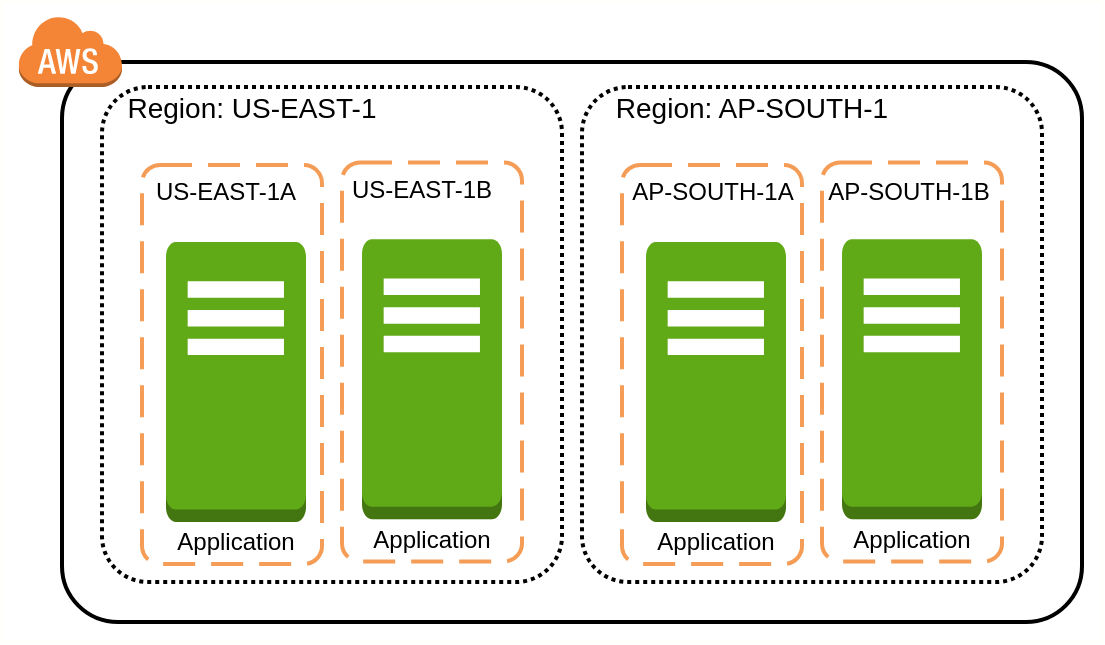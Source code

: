 <mxfile version="12.9.9" type="device"><diagram id="hDxXO6iOMIL-5xqhMEGv" name="Page-1"><mxGraphModel dx="1055" dy="808" grid="1" gridSize="10" guides="1" tooltips="1" connect="1" arrows="1" fold="1" page="1" pageScale="1" pageWidth="1654" pageHeight="1169" math="0" shadow="0"><root><mxCell id="0"/><mxCell id="1" parent="0"/><mxCell id="9zoq24ZybqTwHp-O39qH-56" value="" style="rounded=0;whiteSpace=wrap;html=1;strokeColor=#FEFFF5;" parent="1" vertex="1"><mxGeometry x="30" y="220" width="550" height="320" as="geometry"/></mxCell><mxCell id="9zoq24ZybqTwHp-O39qH-3" value="" style="rounded=1;arcSize=10;dashed=0;fillColor=none;gradientColor=none;strokeWidth=2;" parent="1" vertex="1"><mxGeometry x="60" y="250" width="510" height="280" as="geometry"/></mxCell><mxCell id="9zoq24ZybqTwHp-O39qH-8" value="" style="rounded=1;arcSize=10;dashed=1;fillColor=none;gradientColor=none;dashPattern=1 1;strokeWidth=2;" parent="1" vertex="1"><mxGeometry x="80" y="262.53" width="230" height="247.47" as="geometry"/></mxCell><mxCell id="9zoq24ZybqTwHp-O39qH-4" value="" style="dashed=0;html=1;shape=mxgraph.aws3.cloud;fillColor=#F58536;gradientColor=none;dashed=0;strokeColor=#4797FF;" parent="1" vertex="1"><mxGeometry x="38" y="226.53" width="52" height="36" as="geometry"/></mxCell><mxCell id="9zoq24ZybqTwHp-O39qH-11" value="" style="rounded=1;arcSize=10;dashed=1;strokeColor=#F59D56;fillColor=none;gradientColor=none;dashPattern=8 4;strokeWidth=2;" parent="1" vertex="1"><mxGeometry x="100" y="301.51" width="90" height="199.5" as="geometry"/></mxCell><mxCell id="9zoq24ZybqTwHp-O39qH-12" value="" style="rounded=1;arcSize=10;dashed=1;strokeColor=#F59D56;fillColor=none;gradientColor=none;dashPattern=8 4;strokeWidth=2;" parent="1" vertex="1"><mxGeometry x="200" y="300.25" width="90" height="199.5" as="geometry"/></mxCell><mxCell id="9zoq24ZybqTwHp-O39qH-49" value="Region: US-EAST-1" style="text;html=1;strokeColor=none;fillColor=none;align=center;verticalAlign=middle;whiteSpace=wrap;rounded=0;fontSize=14;" parent="1" vertex="1"><mxGeometry x="90" y="262.53" width="130" height="20" as="geometry"/></mxCell><mxCell id="9zoq24ZybqTwHp-O39qH-51" value="US-EAST-1A" style="text;html=1;strokeColor=none;fillColor=none;align=center;verticalAlign=middle;whiteSpace=wrap;rounded=0;" parent="1" vertex="1"><mxGeometry x="102" y="305.25" width="80" height="20" as="geometry"/></mxCell><mxCell id="9zoq24ZybqTwHp-O39qH-52" value="US-EAST-1B" style="text;html=1;strokeColor=none;fillColor=none;align=center;verticalAlign=middle;whiteSpace=wrap;rounded=0;" parent="1" vertex="1"><mxGeometry x="200" y="303.99" width="80" height="20" as="geometry"/></mxCell><mxCell id="9zoq24ZybqTwHp-O39qH-53" value="AP-SOUTH-1A" style="text;html=1;strokeColor=none;fillColor=none;align=center;verticalAlign=middle;whiteSpace=wrap;rounded=0;" parent="1" vertex="1"><mxGeometry x="338.5" y="305.25" width="93" height="20" as="geometry"/></mxCell><mxCell id="9zoq24ZybqTwHp-O39qH-54" value="AP-SOUTH-1B" style="text;html=1;strokeColor=none;fillColor=none;align=center;verticalAlign=middle;whiteSpace=wrap;rounded=0;" parent="1" vertex="1"><mxGeometry x="437" y="305.25" width="93" height="20" as="geometry"/></mxCell><mxCell id="9zoq24ZybqTwHp-O39qH-44" value="" style="outlineConnect=0;dashed=0;verticalLabelPosition=bottom;verticalAlign=top;align=center;html=1;shape=mxgraph.aws3.traditional_server;fillColor=#60a917;strokeColor=#2D7600;fontColor=#ffffff;" parent="1" vertex="1"><mxGeometry x="112" y="340" width="70" height="140" as="geometry"/></mxCell><mxCell id="9zoq24ZybqTwHp-O39qH-46" value="Application" style="text;html=1;strokeColor=none;fillColor=none;align=center;verticalAlign=middle;whiteSpace=wrap;rounded=0;" parent="1" vertex="1"><mxGeometry x="122.896" y="479.87" width="48.214" height="20" as="geometry"/></mxCell><mxCell id="LhLugWCztNu3PPJ0NqUW-1" value="" style="outlineConnect=0;dashed=0;verticalLabelPosition=bottom;verticalAlign=top;align=center;html=1;shape=mxgraph.aws3.traditional_server;fillColor=#60a917;strokeColor=#2D7600;fontColor=#ffffff;" parent="1" vertex="1"><mxGeometry x="210" y="338.61" width="70" height="140" as="geometry"/></mxCell><mxCell id="LhLugWCztNu3PPJ0NqUW-2" value="Application" style="text;html=1;strokeColor=none;fillColor=none;align=center;verticalAlign=middle;whiteSpace=wrap;rounded=0;" parent="1" vertex="1"><mxGeometry x="220.896" y="478.61" width="48.214" height="20" as="geometry"/></mxCell><mxCell id="WY-WmeUe0s9qQ7Zts578-1" value="" style="rounded=1;arcSize=10;dashed=1;fillColor=none;gradientColor=none;dashPattern=1 1;strokeWidth=2;" vertex="1" parent="1"><mxGeometry x="320" y="262.53" width="230" height="247.47" as="geometry"/></mxCell><mxCell id="WY-WmeUe0s9qQ7Zts578-2" value="" style="rounded=1;arcSize=10;dashed=1;strokeColor=#F59D56;fillColor=none;gradientColor=none;dashPattern=8 4;strokeWidth=2;" vertex="1" parent="1"><mxGeometry x="340" y="301.51" width="90" height="199.5" as="geometry"/></mxCell><mxCell id="WY-WmeUe0s9qQ7Zts578-3" value="" style="rounded=1;arcSize=10;dashed=1;strokeColor=#F59D56;fillColor=none;gradientColor=none;dashPattern=8 4;strokeWidth=2;" vertex="1" parent="1"><mxGeometry x="440" y="300.25" width="90" height="199.5" as="geometry"/></mxCell><mxCell id="WY-WmeUe0s9qQ7Zts578-4" value="Region: AP-SOUTH-1" style="text;html=1;strokeColor=none;fillColor=none;align=center;verticalAlign=middle;whiteSpace=wrap;rounded=0;fontSize=14;" vertex="1" parent="1"><mxGeometry x="330" y="262.53" width="150" height="20" as="geometry"/></mxCell><mxCell id="WY-WmeUe0s9qQ7Zts578-7" value="" style="outlineConnect=0;dashed=0;verticalLabelPosition=bottom;verticalAlign=top;align=center;html=1;shape=mxgraph.aws3.traditional_server;fillColor=#60a917;strokeColor=#2D7600;fontColor=#ffffff;" vertex="1" parent="1"><mxGeometry x="352" y="340" width="70" height="140" as="geometry"/></mxCell><mxCell id="WY-WmeUe0s9qQ7Zts578-8" value="Application" style="text;html=1;strokeColor=none;fillColor=none;align=center;verticalAlign=middle;whiteSpace=wrap;rounded=0;" vertex="1" parent="1"><mxGeometry x="362.896" y="479.87" width="48.214" height="20" as="geometry"/></mxCell><mxCell id="WY-WmeUe0s9qQ7Zts578-9" value="" style="outlineConnect=0;dashed=0;verticalLabelPosition=bottom;verticalAlign=top;align=center;html=1;shape=mxgraph.aws3.traditional_server;fillColor=#60a917;strokeColor=#2D7600;fontColor=#ffffff;" vertex="1" parent="1"><mxGeometry x="450" y="338.61" width="70" height="140" as="geometry"/></mxCell><mxCell id="WY-WmeUe0s9qQ7Zts578-10" value="Application" style="text;html=1;strokeColor=none;fillColor=none;align=center;verticalAlign=middle;whiteSpace=wrap;rounded=0;" vertex="1" parent="1"><mxGeometry x="460.896" y="478.61" width="48.214" height="20" as="geometry"/></mxCell></root></mxGraphModel></diagram></mxfile>
